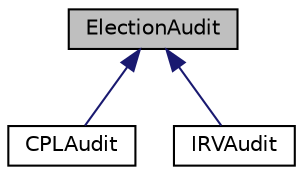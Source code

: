 digraph "ElectionAudit"
{
 // LATEX_PDF_SIZE
  edge [fontname="Helvetica",fontsize="10",labelfontname="Helvetica",labelfontsize="10"];
  node [fontname="Helvetica",fontsize="10",shape=record];
  Node1 [label="ElectionAudit",height=0.2,width=0.4,color="black", fillcolor="grey75", style="filled", fontcolor="black",tooltip="File name: ElectionAudit.h. Description: Contains method signatures for the abstract ElectionAudit cl..."];
  Node1 -> Node2 [dir="back",color="midnightblue",fontsize="10",style="solid",fontname="Helvetica"];
  Node2 [label="CPLAudit",height=0.2,width=0.4,color="black", fillcolor="white", style="filled",URL="$classCPLAudit.html",tooltip="File name: CPLAudit.h. Description: Contains method signatures for the CPLAudit class,..."];
  Node1 -> Node3 [dir="back",color="midnightblue",fontsize="10",style="solid",fontname="Helvetica"];
  Node3 [label="IRVAudit",height=0.2,width=0.4,color="black", fillcolor="white", style="filled",URL="$classIRVAudit.html",tooltip="File name: IRVAudit.h. Description: Contains method signatures for the IRVAudit class,..."];
}
